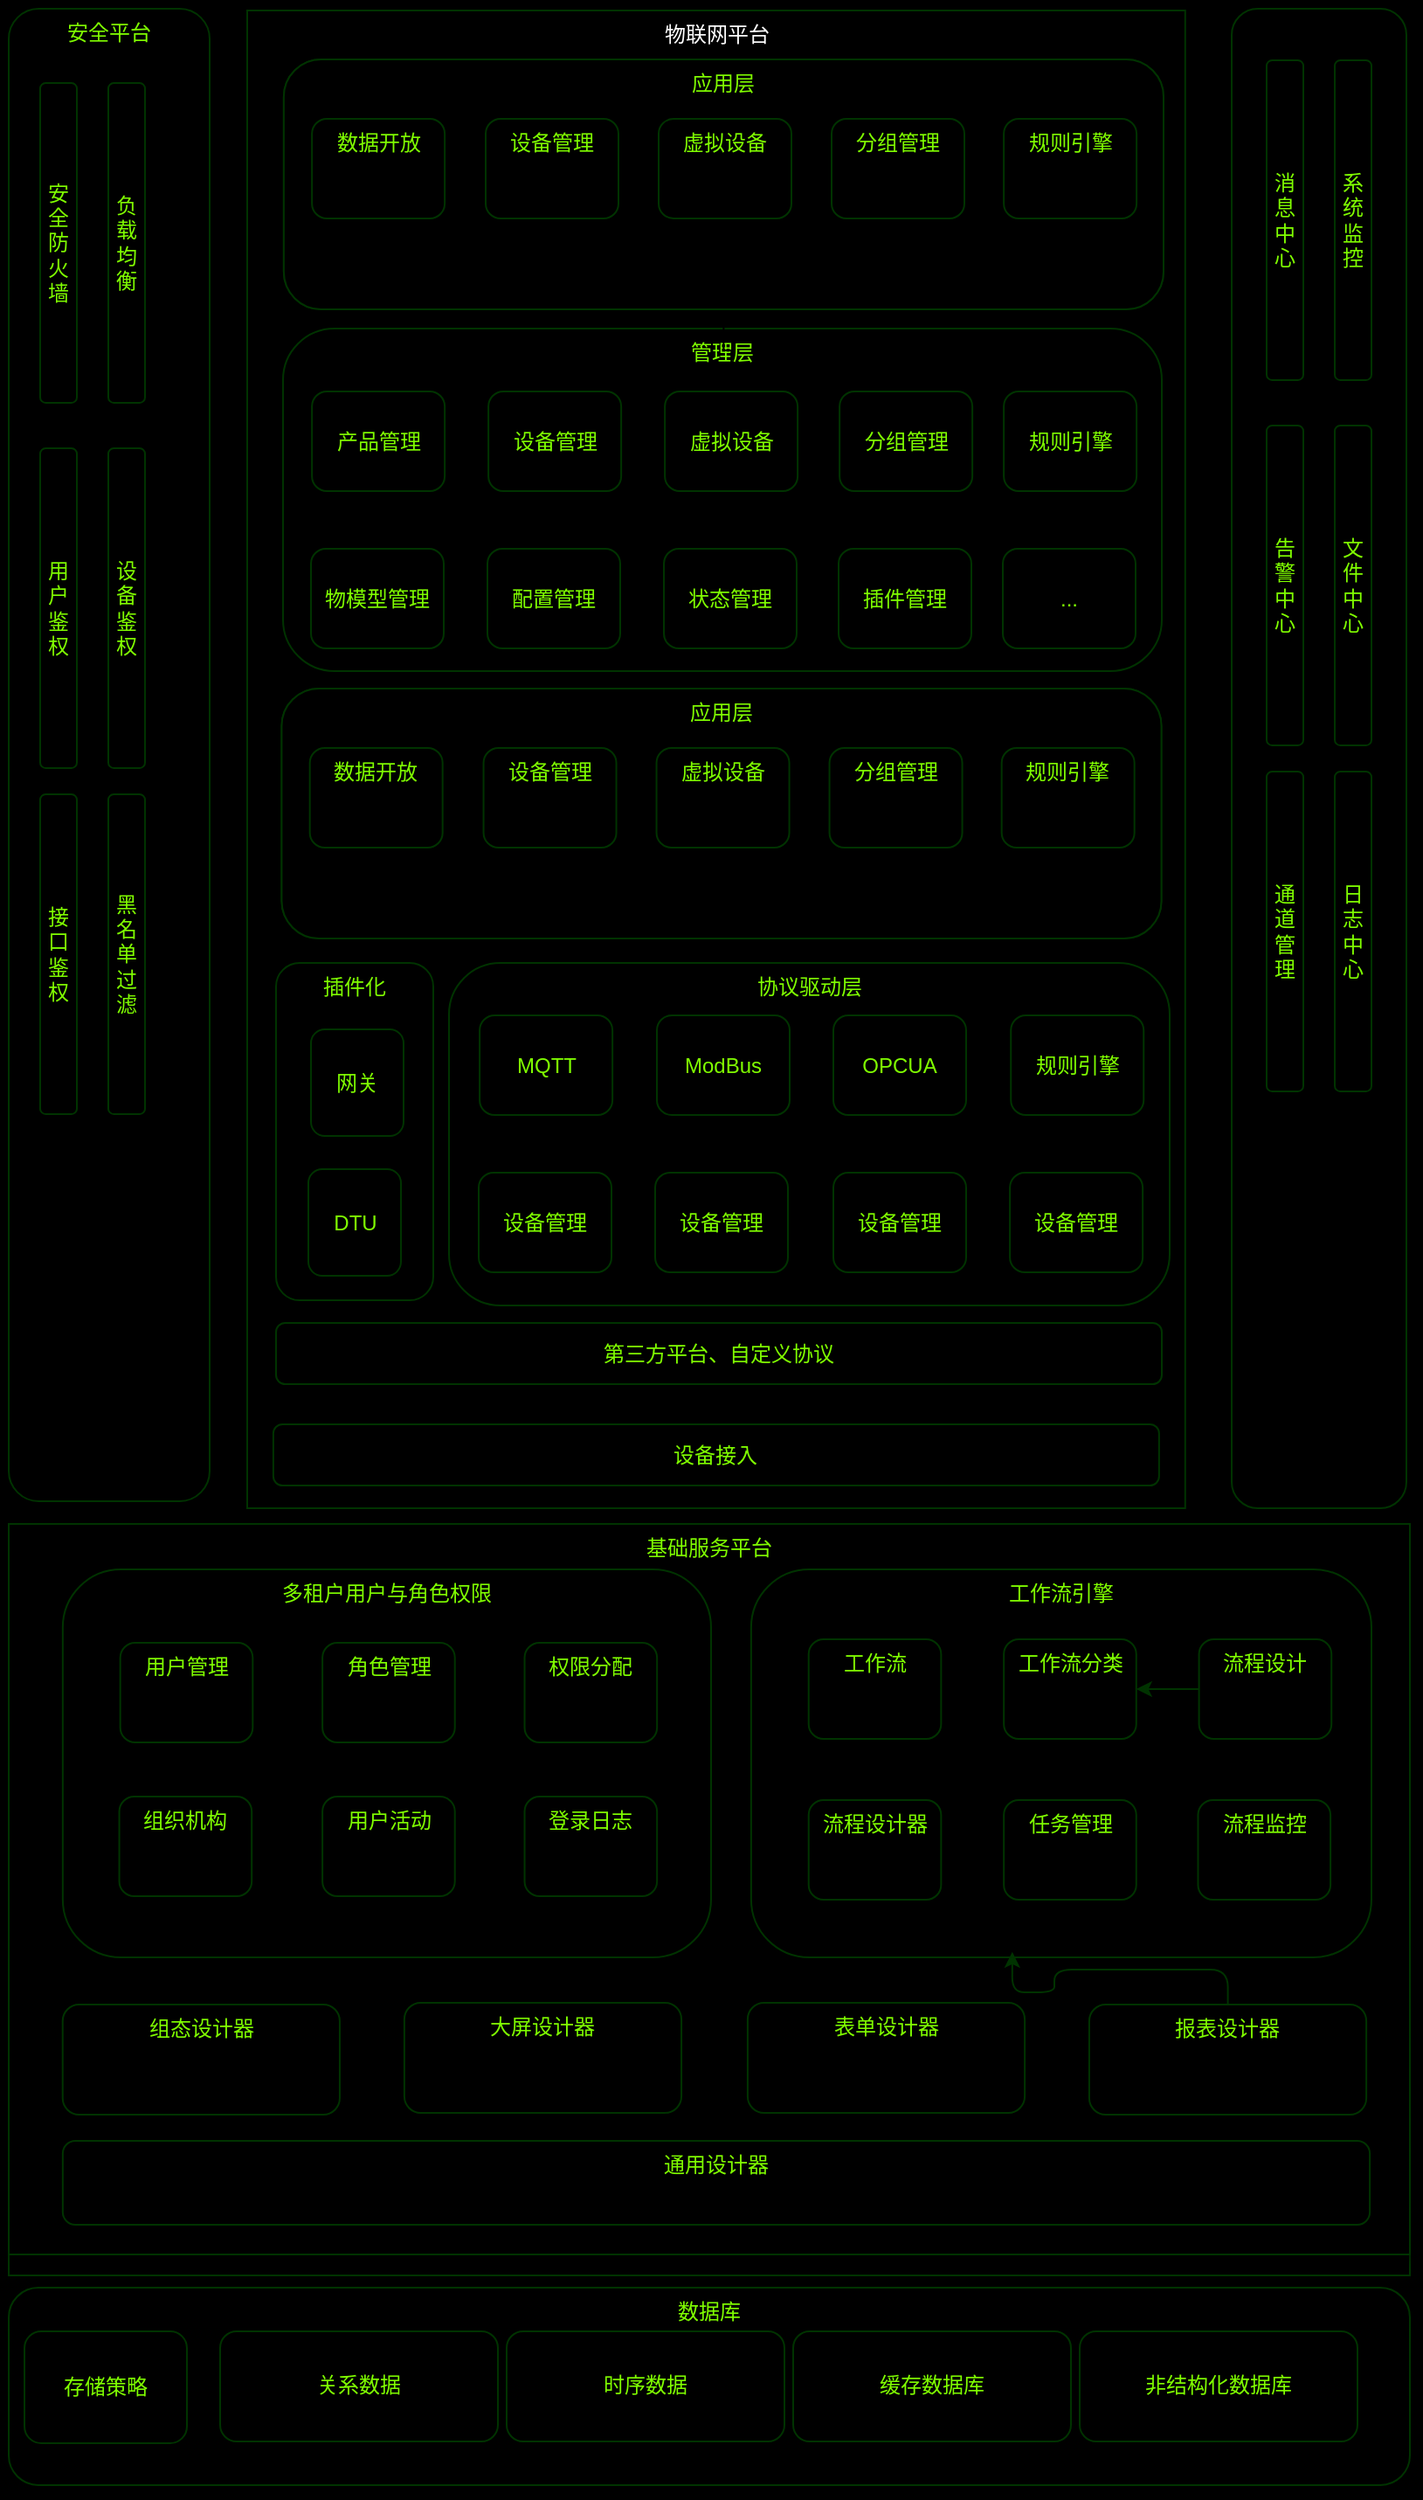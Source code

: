 <mxfile version="24.8.6">
  <diagram name="第 1 页" id="0zziN4BGS7wihgSaBpgH">
    <mxGraphModel dx="1067" dy="637" grid="0" gridSize="10" guides="1" tooltips="1" connect="1" arrows="1" fold="1" page="1" pageScale="1" pageWidth="827" pageHeight="1169" background="#000000" math="0" shadow="0">
      <root>
        <mxCell id="0" />
        <mxCell id="1" parent="0" />
        <mxCell id="mJdEeOhVX0D9DXQmDLdD-1" value="物联网平台" style="rounded=0;whiteSpace=wrap;html=1;fillColor=#000000;fontColor=#ffffff;strokeColor=#003300;glass=0;shadow=1;verticalAlign=top;align=center;" vertex="1" parent="1">
          <mxGeometry x="148.5" y="8" width="536.89" height="857" as="geometry" />
        </mxCell>
        <mxCell id="mJdEeOhVX0D9DXQmDLdD-49" value="管理层" style="rounded=1;whiteSpace=wrap;html=1;fillColor=#000000;fontColor=#80FF00;strokeColor=#003300;glass=0;shadow=1;verticalAlign=top;align=center;fontFamily=Helvetica;fontSize=12;" vertex="1" parent="1">
          <mxGeometry x="169" y="190" width="503" height="196" as="geometry" />
        </mxCell>
        <mxCell id="mJdEeOhVX0D9DXQmDLdD-4" value="" style="rounded=1;whiteSpace=wrap;html=1;fillColor=#000000;strokeColor=#003300;fontColor=#ffffff;shadow=1;glass=0;align=center;verticalAlign=top;fontFamily=Helvetica;fontSize=12;" vertex="1" parent="1">
          <mxGeometry x="712" y="7" width="100" height="858" as="geometry" />
        </mxCell>
        <mxCell id="mJdEeOhVX0D9DXQmDLdD-7" value="安全平台" style="rounded=1;whiteSpace=wrap;html=1;fillColor=#000000;strokeColor=#003300;shadow=1;glass=0;align=center;verticalAlign=top;fontFamily=Helvetica;fontSize=12;fontColor=#80FF00;" vertex="1" parent="1">
          <mxGeometry x="12" y="7" width="115" height="854" as="geometry" />
        </mxCell>
        <mxCell id="mJdEeOhVX0D9DXQmDLdD-11" value="产品管理" style="rounded=1;whiteSpace=wrap;html=1;fillColor=#000000;fontColor=#80FF00;strokeColor=#003300;" vertex="1" parent="1">
          <mxGeometry x="185.56" y="226" width="76" height="57" as="geometry" />
        </mxCell>
        <mxCell id="mJdEeOhVX0D9DXQmDLdD-12" value="设备管理" style="rounded=1;whiteSpace=wrap;html=1;fillColor=#000000;fontColor=#80FF00;strokeColor=#003300;" vertex="1" parent="1">
          <mxGeometry x="286.56" y="226" width="76" height="57" as="geometry" />
        </mxCell>
        <mxCell id="mJdEeOhVX0D9DXQmDLdD-79" value="" style="edgeStyle=orthogonalEdgeStyle;rounded=0;orthogonalLoop=1;jettySize=auto;html=1;" edge="1" parent="1" source="mJdEeOhVX0D9DXQmDLdD-13" target="mJdEeOhVX0D9DXQmDLdD-6">
          <mxGeometry relative="1" as="geometry" />
        </mxCell>
        <mxCell id="mJdEeOhVX0D9DXQmDLdD-13" value="虚拟设备" style="rounded=1;whiteSpace=wrap;html=1;fillColor=#000000;fontColor=#80FF00;strokeColor=#003300;" vertex="1" parent="1">
          <mxGeometry x="387.56" y="226" width="76" height="57" as="geometry" />
        </mxCell>
        <mxCell id="mJdEeOhVX0D9DXQmDLdD-50" value="" style="edgeStyle=orthogonalEdgeStyle;rounded=0;orthogonalLoop=1;jettySize=auto;html=1;" edge="1" parent="1" source="mJdEeOhVX0D9DXQmDLdD-14" target="mJdEeOhVX0D9DXQmDLdD-24">
          <mxGeometry relative="1" as="geometry" />
        </mxCell>
        <mxCell id="mJdEeOhVX0D9DXQmDLdD-14" value="分组管理" style="rounded=1;whiteSpace=wrap;html=1;fillColor=#000000;fontColor=#80FF00;strokeColor=#003300;" vertex="1" parent="1">
          <mxGeometry x="487.56" y="226" width="76" height="57" as="geometry" />
        </mxCell>
        <mxCell id="mJdEeOhVX0D9DXQmDLdD-21" value="物模型管理" style="rounded=1;whiteSpace=wrap;html=1;fillColor=#000000;fontColor=#80FF00;strokeColor=#003300;" vertex="1" parent="1">
          <mxGeometry x="185" y="316" width="76" height="57" as="geometry" />
        </mxCell>
        <mxCell id="mJdEeOhVX0D9DXQmDLdD-22" value="配置管理" style="rounded=1;whiteSpace=wrap;html=1;fillColor=#000000;fontColor=#80FF00;strokeColor=#003300;" vertex="1" parent="1">
          <mxGeometry x="286" y="316" width="76" height="57" as="geometry" />
        </mxCell>
        <mxCell id="mJdEeOhVX0D9DXQmDLdD-23" value="状态管理" style="rounded=1;whiteSpace=wrap;html=1;fillColor=#000000;fontColor=#80FF00;strokeColor=#003300;" vertex="1" parent="1">
          <mxGeometry x="387" y="316" width="76" height="57" as="geometry" />
        </mxCell>
        <mxCell id="mJdEeOhVX0D9DXQmDLdD-24" value="插件管理" style="rounded=1;whiteSpace=wrap;html=1;fillColor=#000000;fontColor=#80FF00;strokeColor=#003300;" vertex="1" parent="1">
          <mxGeometry x="487" y="316" width="76" height="57" as="geometry" />
        </mxCell>
        <mxCell id="mJdEeOhVX0D9DXQmDLdD-51" value="规则引擎" style="rounded=1;whiteSpace=wrap;html=1;fillColor=#000000;fontColor=#80FF00;strokeColor=#003300;" vertex="1" parent="1">
          <mxGeometry x="581.56" y="226" width="76" height="57" as="geometry" />
        </mxCell>
        <mxCell id="mJdEeOhVX0D9DXQmDLdD-52" value="..." style="rounded=1;whiteSpace=wrap;html=1;fillColor=#000000;fontColor=#80FF00;strokeColor=#003300;" vertex="1" parent="1">
          <mxGeometry x="581" y="316" width="76" height="57" as="geometry" />
        </mxCell>
        <mxCell id="mJdEeOhVX0D9DXQmDLdD-53" value="协议驱动层" style="rounded=1;whiteSpace=wrap;html=1;fillColor=#000000;fontColor=#80FF00;strokeColor=#003300;glass=0;shadow=1;verticalAlign=top;align=center;fontFamily=Helvetica;fontSize=12;" vertex="1" parent="1">
          <mxGeometry x="264" y="553" width="412.5" height="196" as="geometry" />
        </mxCell>
        <mxCell id="mJdEeOhVX0D9DXQmDLdD-54" value="插件化" style="rounded=1;whiteSpace=wrap;html=1;fillColor=#000000;fontColor=#80FF00;strokeColor=#003300;verticalAlign=top;" vertex="1" parent="1">
          <mxGeometry x="165" y="553" width="90" height="193" as="geometry" />
        </mxCell>
        <mxCell id="mJdEeOhVX0D9DXQmDLdD-55" value="MQTT" style="rounded=1;whiteSpace=wrap;html=1;fillColor=#000000;fontColor=#80FF00;strokeColor=#003300;" vertex="1" parent="1">
          <mxGeometry x="281.56" y="583" width="76" height="57" as="geometry" />
        </mxCell>
        <mxCell id="mJdEeOhVX0D9DXQmDLdD-56" value="ModBus" style="rounded=1;whiteSpace=wrap;html=1;fillColor=#000000;fontColor=#80FF00;strokeColor=#003300;" vertex="1" parent="1">
          <mxGeometry x="383" y="583" width="76" height="57" as="geometry" />
        </mxCell>
        <mxCell id="mJdEeOhVX0D9DXQmDLdD-57" value="OPCUA" style="rounded=1;whiteSpace=wrap;html=1;fillColor=#000000;fontColor=#80FF00;strokeColor=#003300;" vertex="1" parent="1">
          <mxGeometry x="484" y="583" width="76" height="57" as="geometry" />
        </mxCell>
        <mxCell id="mJdEeOhVX0D9DXQmDLdD-59" value="设备管理" style="rounded=1;whiteSpace=wrap;html=1;fillColor=#000000;fontColor=#80FF00;strokeColor=#003300;" vertex="1" parent="1">
          <mxGeometry x="281" y="673" width="76" height="57" as="geometry" />
        </mxCell>
        <mxCell id="mJdEeOhVX0D9DXQmDLdD-60" value="设备管理" style="rounded=1;whiteSpace=wrap;html=1;fillColor=#000000;fontColor=#80FF00;strokeColor=#003300;" vertex="1" parent="1">
          <mxGeometry x="382" y="673" width="76" height="57" as="geometry" />
        </mxCell>
        <mxCell id="mJdEeOhVX0D9DXQmDLdD-61" value="设备管理" style="rounded=1;whiteSpace=wrap;html=1;fillColor=#000000;fontColor=#80FF00;strokeColor=#003300;" vertex="1" parent="1">
          <mxGeometry x="484" y="673" width="76" height="57" as="geometry" />
        </mxCell>
        <mxCell id="mJdEeOhVX0D9DXQmDLdD-62" value="规则引擎" style="rounded=1;whiteSpace=wrap;html=1;fillColor=#000000;fontColor=#80FF00;strokeColor=#003300;" vertex="1" parent="1">
          <mxGeometry x="585.62" y="583" width="76" height="57" as="geometry" />
        </mxCell>
        <mxCell id="mJdEeOhVX0D9DXQmDLdD-63" value="设备管理" style="rounded=1;whiteSpace=wrap;html=1;fillColor=#000000;fontColor=#80FF00;strokeColor=#003300;" vertex="1" parent="1">
          <mxGeometry x="585.06" y="673" width="76" height="57" as="geometry" />
        </mxCell>
        <mxCell id="mJdEeOhVX0D9DXQmDLdD-64" value="" style="group;rounded=0;strokeColor=#003300;align=center;verticalAlign=top;fontFamily=Helvetica;fontSize=12;fontColor=#80FF00;fillColor=#000000;" vertex="1" connectable="0" parent="1">
          <mxGeometry x="12" y="874" width="802" height="430" as="geometry" />
        </mxCell>
        <mxCell id="mJdEeOhVX0D9DXQmDLdD-5" value="基础服务平台" style="rounded=0;whiteSpace=wrap;html=1;fillColor=#000000;strokeColor=#003300;fontColor=#80FF00;align=center;verticalAlign=top;labelBackgroundColor=none;fontFamily=Helvetica;shadow=1;glass=0;fontSize=12;" vertex="1" parent="mJdEeOhVX0D9DXQmDLdD-64">
          <mxGeometry width="802" height="418" as="geometry" />
        </mxCell>
        <mxCell id="mJdEeOhVX0D9DXQmDLdD-27" value="多租户用户与角色权限" style="rounded=1;whiteSpace=wrap;html=1;fillColor=#000000;fontColor=#80FF00;strokeColor=#003300;glass=0;shadow=1;verticalAlign=top;align=center;fontFamily=Helvetica;fontSize=12;" vertex="1" parent="mJdEeOhVX0D9DXQmDLdD-64">
          <mxGeometry x="30.923" y="26" width="371.075" height="222" as="geometry" />
        </mxCell>
        <mxCell id="mJdEeOhVX0D9DXQmDLdD-28" value="用户管理" style="rounded=1;whiteSpace=wrap;html=1;fillColor=#000000;fontColor=#80FF00;strokeColor=#003300;align=center;verticalAlign=top;fontFamily=Helvetica;fontSize=12;" vertex="1" parent="mJdEeOhVX0D9DXQmDLdD-64">
          <mxGeometry x="63.841" y="68" width="75.811" height="57" as="geometry" />
        </mxCell>
        <mxCell id="mJdEeOhVX0D9DXQmDLdD-29" value="角色管理" style="rounded=1;whiteSpace=wrap;html=1;fillColor=#000000;fontColor=#80FF00;strokeColor=#003300;align=center;verticalAlign=top;fontFamily=Helvetica;fontSize=12;" vertex="1" parent="mJdEeOhVX0D9DXQmDLdD-64">
          <mxGeometry x="179.552" y="68" width="75.811" height="57" as="geometry" />
        </mxCell>
        <mxCell id="mJdEeOhVX0D9DXQmDLdD-30" value="权限分配" style="rounded=1;whiteSpace=wrap;html=1;fillColor=#000000;fontColor=#80FF00;strokeColor=#003300;align=center;verticalAlign=top;fontFamily=Helvetica;fontSize=12;" vertex="1" parent="mJdEeOhVX0D9DXQmDLdD-64">
          <mxGeometry x="295.264" y="68" width="75.811" height="57" as="geometry" />
        </mxCell>
        <mxCell id="mJdEeOhVX0D9DXQmDLdD-31" value="组织机构" style="rounded=1;whiteSpace=wrap;html=1;fillColor=#000000;fontColor=#80FF00;strokeColor=#003300;align=center;verticalAlign=top;fontFamily=Helvetica;fontSize=12;" vertex="1" parent="mJdEeOhVX0D9DXQmDLdD-64">
          <mxGeometry x="63.282" y="156" width="75.811" height="57" as="geometry" />
        </mxCell>
        <mxCell id="mJdEeOhVX0D9DXQmDLdD-32" value="用户活动" style="rounded=1;whiteSpace=wrap;html=1;fillColor=#000000;fontColor=#80FF00;strokeColor=#003300;align=center;verticalAlign=top;fontFamily=Helvetica;fontSize=12;" vertex="1" parent="mJdEeOhVX0D9DXQmDLdD-64">
          <mxGeometry x="179.552" y="156" width="75.811" height="57" as="geometry" />
        </mxCell>
        <mxCell id="mJdEeOhVX0D9DXQmDLdD-33" value="登录日志" style="rounded=1;whiteSpace=wrap;html=1;fillColor=#000000;fontColor=#80FF00;strokeColor=#003300;align=center;verticalAlign=top;fontFamily=Helvetica;fontSize=12;" vertex="1" parent="mJdEeOhVX0D9DXQmDLdD-64">
          <mxGeometry x="295.264" y="156" width="75.811" height="57" as="geometry" />
        </mxCell>
        <mxCell id="mJdEeOhVX0D9DXQmDLdD-34" value="工作流引擎" style="rounded=1;whiteSpace=wrap;html=1;fillColor=#000000;fontColor=#80FF00;strokeColor=#003300;glass=0;shadow=1;verticalAlign=top;align=center;fontFamily=Helvetica;fontSize=12;" vertex="1" parent="mJdEeOhVX0D9DXQmDLdD-64">
          <mxGeometry x="424.94" y="26" width="355.055" height="222" as="geometry" />
        </mxCell>
        <mxCell id="mJdEeOhVX0D9DXQmDLdD-35" value="工作流" style="rounded=1;whiteSpace=wrap;html=1;fillColor=#000000;fontColor=#80FF00;strokeColor=#003300;align=center;verticalAlign=top;fontFamily=Helvetica;fontSize=12;" vertex="1" parent="mJdEeOhVX0D9DXQmDLdD-64">
          <mxGeometry x="457.858" y="66" width="75.811" height="57" as="geometry" />
        </mxCell>
        <mxCell id="mJdEeOhVX0D9DXQmDLdD-36" value="工作流分类" style="rounded=1;whiteSpace=wrap;html=1;fillColor=#000000;fontColor=#80FF00;strokeColor=#003300;align=center;verticalAlign=top;fontFamily=Helvetica;fontSize=12;" vertex="1" parent="mJdEeOhVX0D9DXQmDLdD-64">
          <mxGeometry x="569.58" y="66" width="75.811" height="57" as="geometry" />
        </mxCell>
        <mxCell id="mJdEeOhVX0D9DXQmDLdD-48" value="" style="edgeStyle=orthogonalEdgeStyle;rounded=1;orthogonalLoop=1;jettySize=auto;html=1;strokeColor=#003300;align=center;verticalAlign=top;fontFamily=Helvetica;fontSize=12;fontColor=#80FF00;fillColor=#000000;" edge="1" parent="mJdEeOhVX0D9DXQmDLdD-64" source="mJdEeOhVX0D9DXQmDLdD-37" target="mJdEeOhVX0D9DXQmDLdD-36">
          <mxGeometry relative="1" as="geometry" />
        </mxCell>
        <mxCell id="mJdEeOhVX0D9DXQmDLdD-37" value="流程设计" style="rounded=1;whiteSpace=wrap;html=1;fillColor=#000000;fontColor=#80FF00;strokeColor=#003300;align=center;verticalAlign=top;fontFamily=Helvetica;fontSize=12;" vertex="1" parent="mJdEeOhVX0D9DXQmDLdD-64">
          <mxGeometry x="681.301" y="66" width="75.811" height="57" as="geometry" />
        </mxCell>
        <mxCell id="mJdEeOhVX0D9DXQmDLdD-38" value="流程设计器" style="rounded=1;whiteSpace=wrap;html=1;fillColor=#000000;fontColor=#80FF00;strokeColor=#003300;align=center;verticalAlign=top;fontFamily=Helvetica;fontSize=12;" vertex="1" parent="mJdEeOhVX0D9DXQmDLdD-64">
          <mxGeometry x="457.858" y="158" width="75.811" height="57" as="geometry" />
        </mxCell>
        <mxCell id="mJdEeOhVX0D9DXQmDLdD-39" value="任务管理" style="rounded=1;whiteSpace=wrap;html=1;fillColor=#000000;fontColor=#80FF00;strokeColor=#003300;align=center;verticalAlign=top;fontFamily=Helvetica;fontSize=12;" vertex="1" parent="mJdEeOhVX0D9DXQmDLdD-64">
          <mxGeometry x="569.58" y="158" width="75.811" height="57" as="geometry" />
        </mxCell>
        <mxCell id="mJdEeOhVX0D9DXQmDLdD-40" value="流程监控" style="rounded=1;whiteSpace=wrap;html=1;fillColor=#000000;fontColor=#80FF00;strokeColor=#003300;align=center;verticalAlign=top;fontFamily=Helvetica;fontSize=12;" vertex="1" parent="mJdEeOhVX0D9DXQmDLdD-64">
          <mxGeometry x="680.742" y="158" width="75.811" height="57" as="geometry" />
        </mxCell>
        <mxCell id="mJdEeOhVX0D9DXQmDLdD-41" value="通用设计器" style="rounded=1;whiteSpace=wrap;html=1;fillColor=#000000;fontColor=#80FF00;strokeColor=#003300;glass=0;shadow=1;verticalAlign=top;align=center;fontFamily=Helvetica;fontSize=12;" vertex="1" parent="mJdEeOhVX0D9DXQmDLdD-64">
          <mxGeometry x="30.923" y="353" width="748.134" height="48" as="geometry" />
        </mxCell>
        <mxCell id="mJdEeOhVX0D9DXQmDLdD-47" style="edgeStyle=orthogonalEdgeStyle;rounded=1;orthogonalLoop=1;jettySize=auto;html=1;entryX=0.421;entryY=0.986;entryDx=0;entryDy=0;entryPerimeter=0;strokeColor=#003300;align=center;verticalAlign=top;fontFamily=Helvetica;fontSize=12;fontColor=#80FF00;fillColor=#000000;" edge="1" parent="mJdEeOhVX0D9DXQmDLdD-64" source="mJdEeOhVX0D9DXQmDLdD-44" target="mJdEeOhVX0D9DXQmDLdD-34">
          <mxGeometry relative="1" as="geometry" />
        </mxCell>
        <mxCell id="mJdEeOhVX0D9DXQmDLdD-42" value="组态设计器" style="rounded=1;whiteSpace=wrap;html=1;fillColor=#000000;fontColor=#80FF00;strokeColor=#003300;glass=0;shadow=1;verticalAlign=top;align=center;fontFamily=Helvetica;fontSize=12;" vertex="1" parent="mJdEeOhVX0D9DXQmDLdD-64">
          <mxGeometry x="30.863" y="275.008" width="158.604" height="62.992" as="geometry" />
        </mxCell>
        <mxCell id="mJdEeOhVX0D9DXQmDLdD-43" value="大屏设计器" style="rounded=1;whiteSpace=wrap;html=1;fillColor=#000000;fontColor=#80FF00;strokeColor=#003300;glass=0;shadow=1;verticalAlign=top;align=center;fontFamily=Helvetica;fontSize=12;" vertex="1" parent="mJdEeOhVX0D9DXQmDLdD-64">
          <mxGeometry x="226.435" y="274" width="158.604" height="62.992" as="geometry" />
        </mxCell>
        <mxCell id="mJdEeOhVX0D9DXQmDLdD-44" value="报表设计器" style="rounded=1;whiteSpace=wrap;html=1;fillColor=#000000;fontColor=#80FF00;strokeColor=#003300;glass=0;shadow=1;verticalAlign=top;align=center;fontFamily=Helvetica;fontSize=12;" vertex="1" parent="mJdEeOhVX0D9DXQmDLdD-64">
          <mxGeometry x="618.458" y="275.008" width="158.604" height="62.992" as="geometry" />
        </mxCell>
        <mxCell id="mJdEeOhVX0D9DXQmDLdD-46" value="表单设计器" style="rounded=1;whiteSpace=wrap;html=1;fillColor=#000000;fontColor=#80FF00;strokeColor=#003300;glass=0;shadow=1;verticalAlign=top;align=center;fontFamily=Helvetica;fontSize=12;" vertex="1" parent="mJdEeOhVX0D9DXQmDLdD-64">
          <mxGeometry x="422.945" y="274" width="158.604" height="62.992" as="geometry" />
        </mxCell>
        <mxCell id="mJdEeOhVX0D9DXQmDLdD-65" value="网关" style="rounded=1;whiteSpace=wrap;html=1;fillColor=#000000;fontColor=#80FF00;strokeColor=#003300;horizontal=1;" vertex="1" parent="1">
          <mxGeometry x="185" y="591" width="53" height="61" as="geometry" />
        </mxCell>
        <mxCell id="mJdEeOhVX0D9DXQmDLdD-67" value="消息中心" style="rounded=1;whiteSpace=wrap;html=1;fillColor=#000000;fontColor=#80FF00;strokeColor=#003300;horizontal=1;" vertex="1" parent="1">
          <mxGeometry x="732" y="36.5" width="21" height="183" as="geometry" />
        </mxCell>
        <mxCell id="mJdEeOhVX0D9DXQmDLdD-68" value="告警中心" style="rounded=1;whiteSpace=wrap;html=1;fillColor=#000000;fontColor=#80FF00;strokeColor=#003300;horizontal=1;" vertex="1" parent="1">
          <mxGeometry x="732" y="245.5" width="21" height="183" as="geometry" />
        </mxCell>
        <mxCell id="mJdEeOhVX0D9DXQmDLdD-69" value="通道管理" style="rounded=1;whiteSpace=wrap;html=1;fillColor=#000000;fontColor=#80FF00;strokeColor=#003300;horizontal=1;" vertex="1" parent="1">
          <mxGeometry x="732" y="443.5" width="21" height="183" as="geometry" />
        </mxCell>
        <mxCell id="mJdEeOhVX0D9DXQmDLdD-70" value="系统监控" style="rounded=1;whiteSpace=wrap;html=1;fillColor=#000000;fontColor=#80FF00;strokeColor=#003300;horizontal=1;" vertex="1" parent="1">
          <mxGeometry x="771" y="36.5" width="21" height="183" as="geometry" />
        </mxCell>
        <mxCell id="mJdEeOhVX0D9DXQmDLdD-71" value="文件中心" style="rounded=1;whiteSpace=wrap;html=1;fillColor=#000000;fontColor=#80FF00;strokeColor=#003300;horizontal=1;" vertex="1" parent="1">
          <mxGeometry x="771" y="245.5" width="21" height="183" as="geometry" />
        </mxCell>
        <mxCell id="mJdEeOhVX0D9DXQmDLdD-72" value="日志中心" style="rounded=1;whiteSpace=wrap;html=1;fillColor=#000000;fontColor=#80FF00;strokeColor=#003300;horizontal=1;" vertex="1" parent="1">
          <mxGeometry x="771" y="443.5" width="21" height="183" as="geometry" />
        </mxCell>
        <mxCell id="mJdEeOhVX0D9DXQmDLdD-73" value="安全防火墙" style="rounded=1;whiteSpace=wrap;html=1;fillColor=#000000;fontColor=#80FF00;strokeColor=#003300;horizontal=1;" vertex="1" parent="1">
          <mxGeometry x="30" y="49.5" width="21" height="183" as="geometry" />
        </mxCell>
        <mxCell id="mJdEeOhVX0D9DXQmDLdD-74" value="用户鉴权" style="rounded=1;whiteSpace=wrap;html=1;fillColor=#000000;fontColor=#80FF00;strokeColor=#003300;horizontal=1;" vertex="1" parent="1">
          <mxGeometry x="30" y="258.5" width="21" height="183" as="geometry" />
        </mxCell>
        <mxCell id="mJdEeOhVX0D9DXQmDLdD-75" value="接口鉴权" style="rounded=1;whiteSpace=wrap;html=1;fillColor=#000000;fontColor=#80FF00;strokeColor=#003300;horizontal=1;" vertex="1" parent="1">
          <mxGeometry x="30" y="456.5" width="21" height="183" as="geometry" />
        </mxCell>
        <mxCell id="mJdEeOhVX0D9DXQmDLdD-76" value="负载均衡" style="rounded=1;whiteSpace=wrap;html=1;fillColor=#000000;fontColor=#80FF00;strokeColor=#003300;horizontal=1;" vertex="1" parent="1">
          <mxGeometry x="69" y="49.5" width="21" height="183" as="geometry" />
        </mxCell>
        <mxCell id="mJdEeOhVX0D9DXQmDLdD-77" value="设备鉴权" style="rounded=1;whiteSpace=wrap;html=1;fillColor=#000000;fontColor=#80FF00;strokeColor=#003300;horizontal=1;" vertex="1" parent="1">
          <mxGeometry x="69" y="258.5" width="21" height="183" as="geometry" />
        </mxCell>
        <mxCell id="mJdEeOhVX0D9DXQmDLdD-78" value="黑名单过滤" style="rounded=1;whiteSpace=wrap;html=1;fillColor=#000000;fontColor=#80FF00;strokeColor=#003300;horizontal=1;" vertex="1" parent="1">
          <mxGeometry x="69" y="456.5" width="21" height="183" as="geometry" />
        </mxCell>
        <mxCell id="mJdEeOhVX0D9DXQmDLdD-87" value="第三方平台、自定义协议" style="rounded=1;whiteSpace=wrap;html=1;fillColor=#000000;fontColor=#80FF00;strokeColor=#003300;" vertex="1" parent="1">
          <mxGeometry x="165" y="759" width="507" height="35" as="geometry" />
        </mxCell>
        <mxCell id="mJdEeOhVX0D9DXQmDLdD-88" value="DTU" style="rounded=1;whiteSpace=wrap;html=1;fillColor=#000000;fontColor=#80FF00;strokeColor=#003300;horizontal=1;" vertex="1" parent="1">
          <mxGeometry x="183.5" y="671" width="53" height="61" as="geometry" />
        </mxCell>
        <mxCell id="mJdEeOhVX0D9DXQmDLdD-89" value="设备接入" style="rounded=1;whiteSpace=wrap;html=1;fillColor=#000000;fontColor=#80FF00;strokeColor=#003300;" vertex="1" parent="1">
          <mxGeometry x="163.44" y="817" width="507" height="35" as="geometry" />
        </mxCell>
        <mxCell id="mJdEeOhVX0D9DXQmDLdD-104" value="" style="group;rounded=1;strokeColor=#003300;align=center;verticalAlign=top;fontFamily=Helvetica;fontSize=12;fontColor=#80FF00;fillColor=#000000;" vertex="1" connectable="0" parent="1">
          <mxGeometry x="169.44" y="36" width="503.56" height="143" as="geometry" />
        </mxCell>
        <mxCell id="mJdEeOhVX0D9DXQmDLdD-6" value="应用层" style="rounded=1;whiteSpace=wrap;html=1;fillColor=#000000;strokeColor=#003300;gradientColor=none;fontColor=#80FF00;verticalAlign=top;align=center;shadow=1;glass=0;fontFamily=Helvetica;fontSize=12;" vertex="1" parent="mJdEeOhVX0D9DXQmDLdD-104">
          <mxGeometry width="503.56" height="143" as="geometry" />
        </mxCell>
        <mxCell id="mJdEeOhVX0D9DXQmDLdD-92" value="数据开放" style="rounded=1;whiteSpace=wrap;html=1;fillColor=#000000;fontColor=#80FF00;strokeColor=#003300;align=center;verticalAlign=top;fontFamily=Helvetica;fontSize=12;" vertex="1" parent="mJdEeOhVX0D9DXQmDLdD-104">
          <mxGeometry x="16.12" y="34" width="76" height="57" as="geometry" />
        </mxCell>
        <mxCell id="mJdEeOhVX0D9DXQmDLdD-93" value="设备管理" style="rounded=1;whiteSpace=wrap;html=1;fillColor=#000000;fontColor=#80FF00;strokeColor=#003300;align=center;verticalAlign=top;fontFamily=Helvetica;fontSize=12;" vertex="1" parent="mJdEeOhVX0D9DXQmDLdD-104">
          <mxGeometry x="115.56" y="34" width="76" height="57" as="geometry" />
        </mxCell>
        <mxCell id="mJdEeOhVX0D9DXQmDLdD-94" value="虚拟设备" style="rounded=1;whiteSpace=wrap;html=1;fillColor=#000000;fontColor=#80FF00;strokeColor=#003300;align=center;verticalAlign=top;fontFamily=Helvetica;fontSize=12;" vertex="1" parent="mJdEeOhVX0D9DXQmDLdD-104">
          <mxGeometry x="214.56" y="34" width="76" height="57" as="geometry" />
        </mxCell>
        <mxCell id="mJdEeOhVX0D9DXQmDLdD-95" value="分组管理" style="rounded=1;whiteSpace=wrap;html=1;fillColor=#000000;fontColor=#80FF00;strokeColor=#003300;align=center;verticalAlign=top;fontFamily=Helvetica;fontSize=12;" vertex="1" parent="mJdEeOhVX0D9DXQmDLdD-104">
          <mxGeometry x="313.56" y="34" width="76" height="57" as="geometry" />
        </mxCell>
        <mxCell id="mJdEeOhVX0D9DXQmDLdD-96" value="规则引擎" style="rounded=1;whiteSpace=wrap;html=1;fillColor=#000000;fontColor=#80FF00;strokeColor=#003300;align=center;verticalAlign=top;fontFamily=Helvetica;fontSize=12;" vertex="1" parent="mJdEeOhVX0D9DXQmDLdD-104">
          <mxGeometry x="412.12" y="34" width="76" height="57" as="geometry" />
        </mxCell>
        <mxCell id="mJdEeOhVX0D9DXQmDLdD-113" value="" style="group;rounded=1;strokeColor=#003300;align=center;verticalAlign=top;fontFamily=Helvetica;fontSize=12;fontColor=#80FF00;fillColor=#000000;" vertex="1" connectable="0" parent="1">
          <mxGeometry x="168.22" y="396" width="503.56" height="143" as="geometry" />
        </mxCell>
        <mxCell id="mJdEeOhVX0D9DXQmDLdD-106" value="应用层" style="rounded=1;whiteSpace=wrap;html=1;fillColor=#000000;strokeColor=#003300;gradientColor=none;fontColor=#80FF00;verticalAlign=top;align=center;shadow=1;glass=0;fontFamily=Helvetica;fontSize=12;" vertex="1" parent="mJdEeOhVX0D9DXQmDLdD-113">
          <mxGeometry width="503.56" height="143" as="geometry" />
        </mxCell>
        <mxCell id="mJdEeOhVX0D9DXQmDLdD-107" value="数据开放" style="rounded=1;whiteSpace=wrap;html=1;fillColor=#000000;fontColor=#80FF00;strokeColor=#003300;align=center;verticalAlign=top;fontFamily=Helvetica;fontSize=12;" vertex="1" parent="mJdEeOhVX0D9DXQmDLdD-113">
          <mxGeometry x="16.12" y="34" width="76" height="57" as="geometry" />
        </mxCell>
        <mxCell id="mJdEeOhVX0D9DXQmDLdD-108" value="设备管理" style="rounded=1;whiteSpace=wrap;html=1;fillColor=#000000;fontColor=#80FF00;strokeColor=#003300;align=center;verticalAlign=top;fontFamily=Helvetica;fontSize=12;" vertex="1" parent="mJdEeOhVX0D9DXQmDLdD-113">
          <mxGeometry x="115.56" y="34" width="76" height="57" as="geometry" />
        </mxCell>
        <mxCell id="mJdEeOhVX0D9DXQmDLdD-109" value="虚拟设备" style="rounded=1;whiteSpace=wrap;html=1;fillColor=#000000;fontColor=#80FF00;strokeColor=#003300;align=center;verticalAlign=top;fontFamily=Helvetica;fontSize=12;" vertex="1" parent="mJdEeOhVX0D9DXQmDLdD-113">
          <mxGeometry x="214.56" y="34" width="76" height="57" as="geometry" />
        </mxCell>
        <mxCell id="mJdEeOhVX0D9DXQmDLdD-110" value="分组管理" style="rounded=1;whiteSpace=wrap;html=1;fillColor=#000000;fontColor=#80FF00;strokeColor=#003300;align=center;verticalAlign=top;fontFamily=Helvetica;fontSize=12;" vertex="1" parent="mJdEeOhVX0D9DXQmDLdD-113">
          <mxGeometry x="313.56" y="34" width="76" height="57" as="geometry" />
        </mxCell>
        <mxCell id="mJdEeOhVX0D9DXQmDLdD-111" value="规则引擎" style="rounded=1;whiteSpace=wrap;html=1;fillColor=#000000;fontColor=#80FF00;strokeColor=#003300;align=center;verticalAlign=top;fontFamily=Helvetica;fontSize=12;" vertex="1" parent="mJdEeOhVX0D9DXQmDLdD-113">
          <mxGeometry x="412.12" y="34" width="76" height="57" as="geometry" />
        </mxCell>
        <mxCell id="mJdEeOhVX0D9DXQmDLdD-114" value="" style="group" vertex="1" connectable="0" parent="1">
          <mxGeometry x="12" y="1311" width="802" height="113" as="geometry" />
        </mxCell>
        <mxCell id="mJdEeOhVX0D9DXQmDLdD-80" value="数据库" style="rounded=1;whiteSpace=wrap;html=1;fillColor=#000000;fontColor=#80FF00;strokeColor=#003300;glass=0;shadow=1;verticalAlign=top;align=center;fontFamily=Helvetica;fontSize=12;" vertex="1" parent="mJdEeOhVX0D9DXQmDLdD-114">
          <mxGeometry width="802" height="113" as="geometry" />
        </mxCell>
        <mxCell id="mJdEeOhVX0D9DXQmDLdD-81" value="关系数据" style="rounded=1;whiteSpace=wrap;html=1;fillColor=#000000;fontColor=#80FF00;strokeColor=#003300;glass=0;shadow=1;verticalAlign=middle;align=center;fontFamily=Helvetica;fontSize=12;" vertex="1" parent="mJdEeOhVX0D9DXQmDLdD-114">
          <mxGeometry x="121" y="25" width="159" height="62.992" as="geometry" />
        </mxCell>
        <mxCell id="mJdEeOhVX0D9DXQmDLdD-82" value="时序数据" style="rounded=1;whiteSpace=wrap;html=1;fillColor=#000000;fontColor=#80FF00;strokeColor=#003300;glass=0;shadow=1;verticalAlign=middle;align=center;fontFamily=Helvetica;fontSize=12;" vertex="1" parent="mJdEeOhVX0D9DXQmDLdD-114">
          <mxGeometry x="285" y="25" width="159" height="62.992" as="geometry" />
        </mxCell>
        <mxCell id="mJdEeOhVX0D9DXQmDLdD-83" value="非结构化数据库" style="rounded=1;whiteSpace=wrap;html=1;fillColor=#000000;fontColor=#80FF00;strokeColor=#003300;glass=0;shadow=1;verticalAlign=middle;align=center;fontFamily=Helvetica;fontSize=12;" vertex="1" parent="mJdEeOhVX0D9DXQmDLdD-114">
          <mxGeometry x="613" y="25" width="159" height="62.992" as="geometry" />
        </mxCell>
        <mxCell id="mJdEeOhVX0D9DXQmDLdD-84" value="缓存数据库" style="rounded=1;whiteSpace=wrap;html=1;fillColor=#000000;fontColor=#80FF00;strokeColor=#003300;glass=0;shadow=1;verticalAlign=middle;align=center;fontFamily=Helvetica;fontSize=12;" vertex="1" parent="mJdEeOhVX0D9DXQmDLdD-114">
          <mxGeometry x="449" y="25" width="159" height="62.992" as="geometry" />
        </mxCell>
        <mxCell id="mJdEeOhVX0D9DXQmDLdD-86" value="存储策略" style="rounded=1;whiteSpace=wrap;html=1;fillColor=#000000;fontColor=#80FF00;strokeColor=#003300;horizontal=1;" vertex="1" parent="mJdEeOhVX0D9DXQmDLdD-114">
          <mxGeometry x="9" y="25" width="93" height="64" as="geometry" />
        </mxCell>
      </root>
    </mxGraphModel>
  </diagram>
</mxfile>
